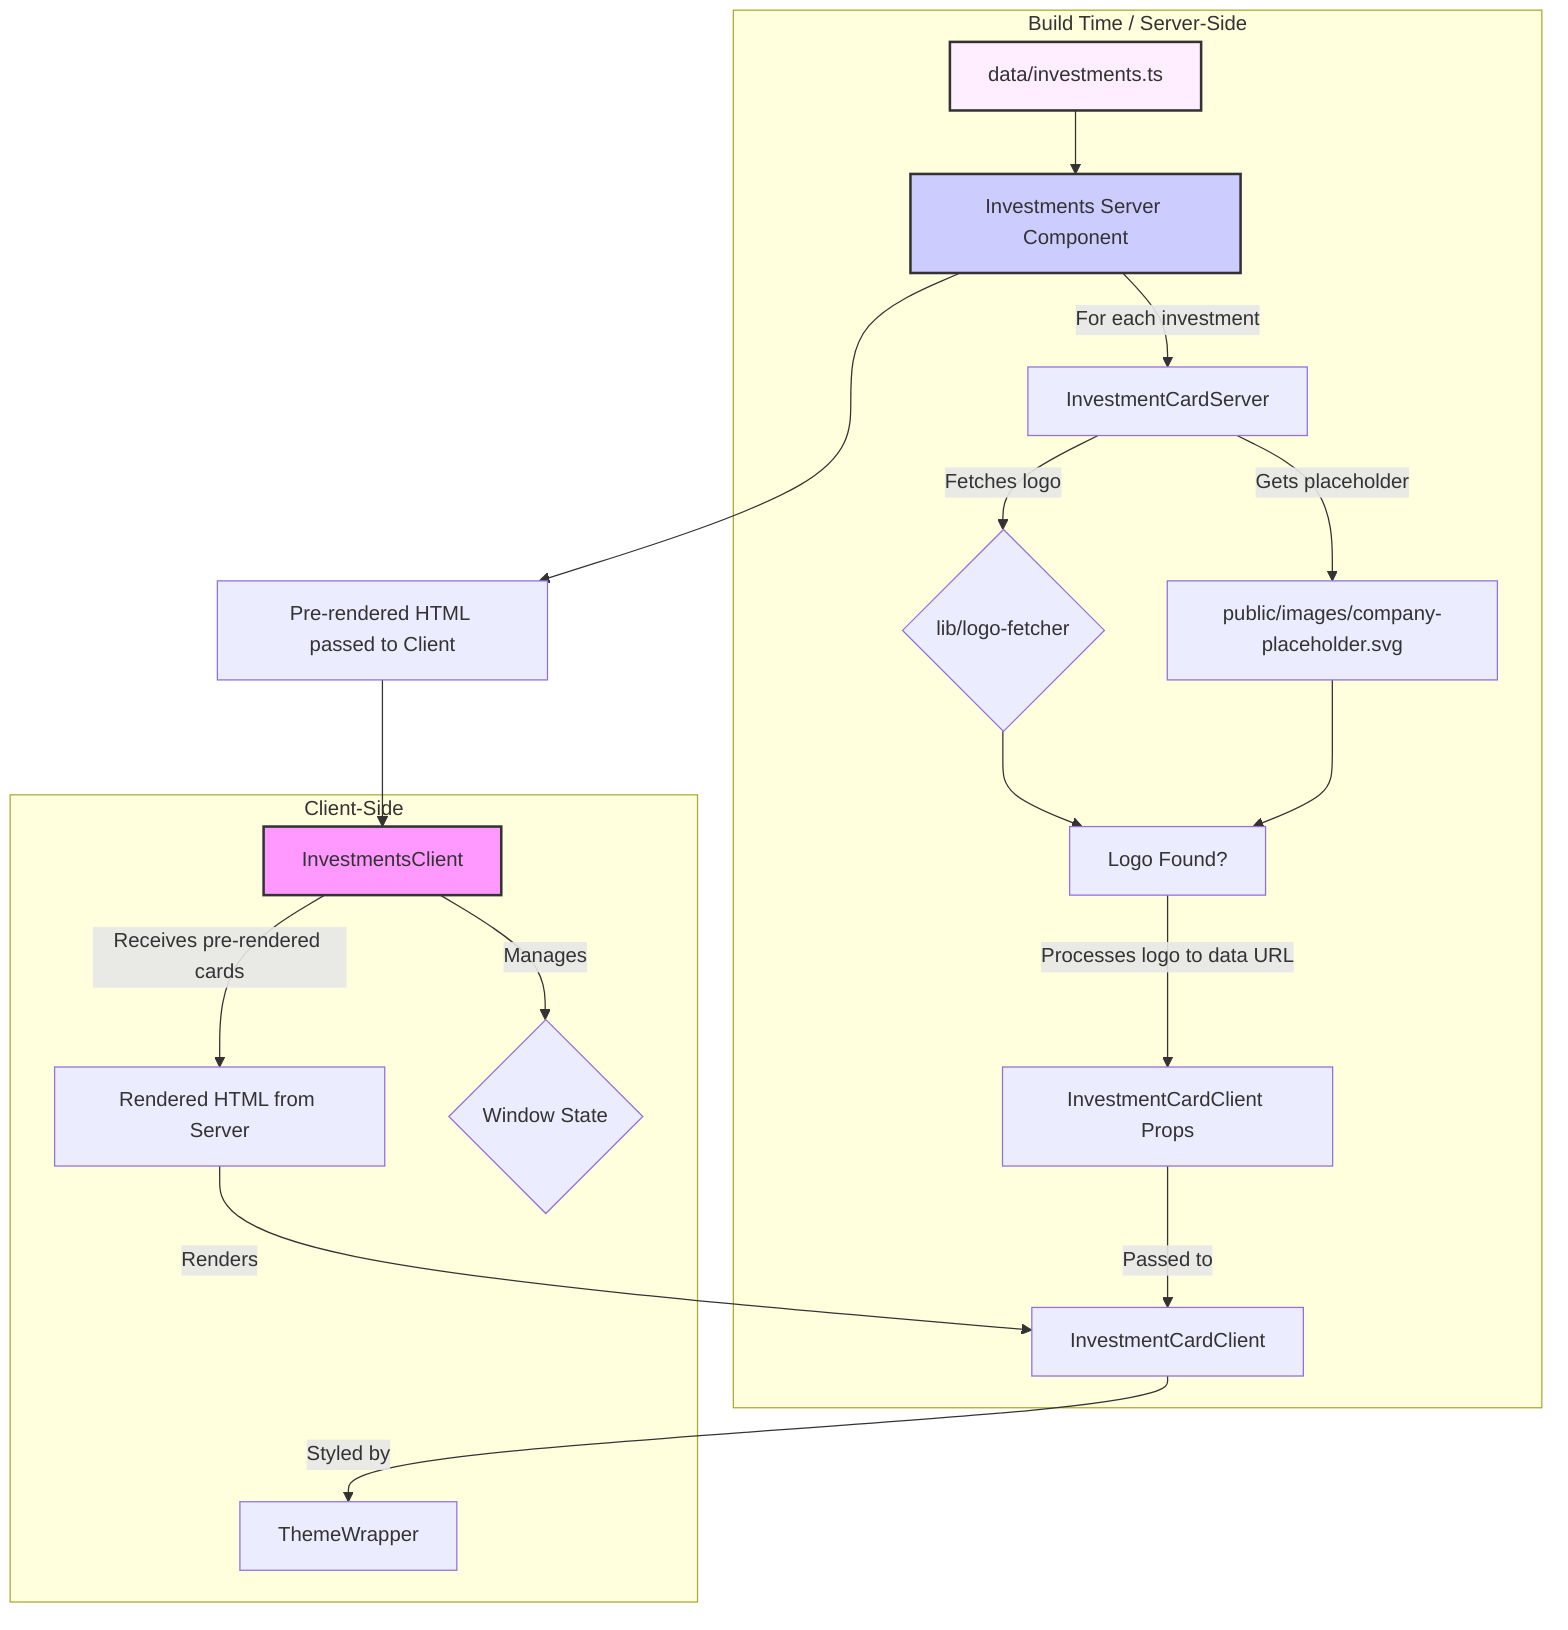graph TD
    subgraph "Build Time / Server-Side"
        A[data/investments.ts] --> B[Investments Server Component];
        B -- "For each investment" --> C[InvestmentCardServer];
        C -- "Fetches logo" --> D{lib/logo-fetcher};
        C -- "Gets placeholder" --> E[public/images/company-placeholder.svg];
        D --> F[Logo Found?];
        E --> F;
        F -- "Processes logo to data URL" --> G[InvestmentCardClient Props];
        G -- "Passed to" --> H[InvestmentCardClient];
    end

    subgraph "Client-Side"
        I[InvestmentsClient] -- "Receives pre-rendered cards" --> J[Rendered HTML from Server];
        J -- "Renders" --> H;
        H -- "Styled by" --> K[ThemeWrapper];
        I -- "Manages" --> L{Window State};
    end

    B --> M["Pre-rendered HTML passed to Client"];
    M --> I;
    
    style A fill:#fef,stroke:#333,stroke-width:2px
    style B fill:#ccf,stroke:#333,stroke-width:2px
    style I fill:#f9f,stroke:#333,stroke-width:2px